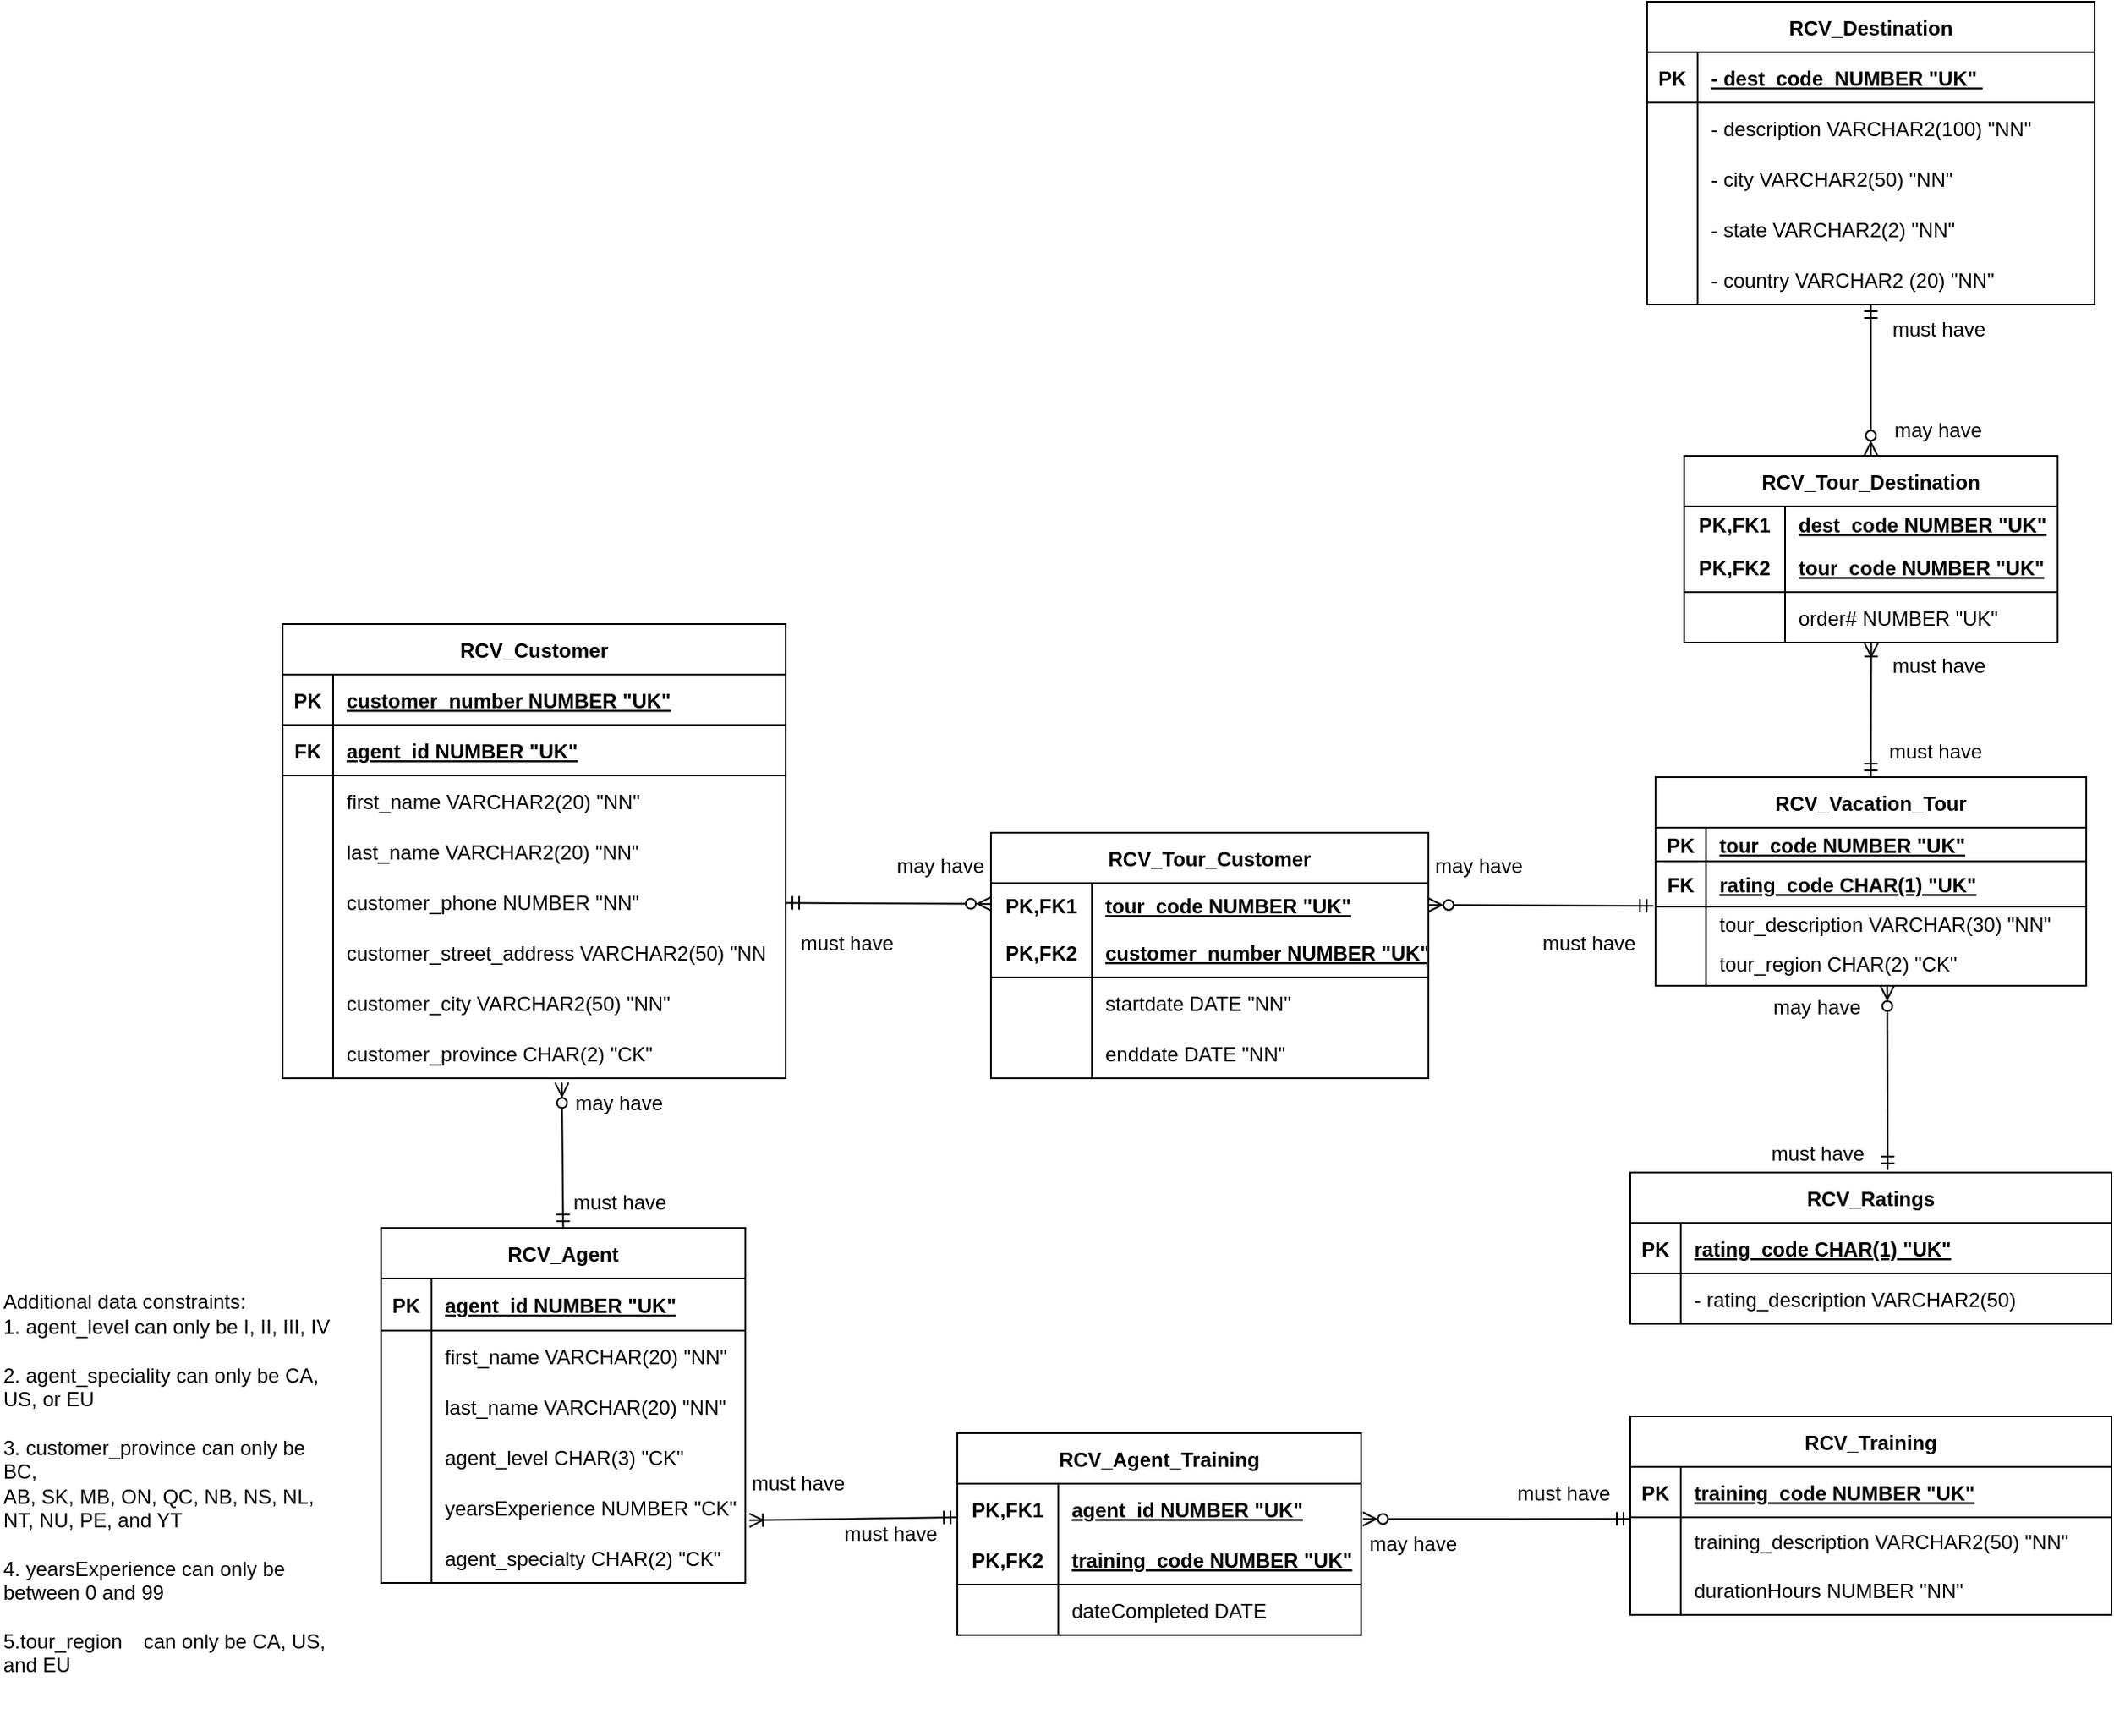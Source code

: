 <mxfile version="20.8.20" type="google"><diagram name="Page-1" id="YDAh240O8Rr8txomZ_2K"><mxGraphModel grid="1" page="1" gridSize="10" guides="1" tooltips="1" connect="1" arrows="1" fold="1" pageScale="1" pageWidth="850" pageHeight="1100" math="0" shadow="0"><root><mxCell id="0"/><mxCell id="1" parent="0"/><mxCell id="Fz6bKAwqeSLIJ-gTpNMg-1" value="RCV_Customer" style="shape=table;startSize=30;container=1;collapsible=1;childLayout=tableLayout;fixedRows=1;rowLines=0;fontStyle=1;align=center;resizeLast=1;" vertex="1" parent="1"><mxGeometry x="-562" y="390" width="299" height="270" as="geometry"/></mxCell><mxCell id="Fz6bKAwqeSLIJ-gTpNMg-2" value="" style="shape=tableRow;horizontal=0;startSize=0;swimlaneHead=0;swimlaneBody=0;fillColor=none;collapsible=0;dropTarget=0;points=[[0,0.5],[1,0.5]];portConstraint=eastwest;top=0;left=0;right=0;bottom=1;" vertex="1" parent="Fz6bKAwqeSLIJ-gTpNMg-1"><mxGeometry y="30" width="299" height="30" as="geometry"/></mxCell><mxCell id="Fz6bKAwqeSLIJ-gTpNMg-3" value="PK" style="shape=partialRectangle;connectable=0;fillColor=none;top=0;left=0;bottom=0;right=0;fontStyle=1;overflow=hidden;" vertex="1" parent="Fz6bKAwqeSLIJ-gTpNMg-2"><mxGeometry width="30" height="30" as="geometry"><mxRectangle width="30" height="30" as="alternateBounds"/></mxGeometry></mxCell><mxCell id="Fz6bKAwqeSLIJ-gTpNMg-4" value="customer_number NUMBER &quot;UK&quot;" style="shape=partialRectangle;connectable=0;fillColor=none;top=0;left=0;bottom=0;right=0;align=left;spacingLeft=6;fontStyle=5;overflow=hidden;" vertex="1" parent="Fz6bKAwqeSLIJ-gTpNMg-2"><mxGeometry x="30" width="269" height="30" as="geometry"><mxRectangle width="269" height="30" as="alternateBounds"/></mxGeometry></mxCell><mxCell id="Fz6bKAwqeSLIJ-gTpNMg-5" value="" style="shape=tableRow;horizontal=0;startSize=0;swimlaneHead=0;swimlaneBody=0;fillColor=none;collapsible=0;dropTarget=0;points=[[0,0.5],[1,0.5]];portConstraint=eastwest;top=0;left=0;right=0;bottom=1;" vertex="1" parent="Fz6bKAwqeSLIJ-gTpNMg-1"><mxGeometry y="60" width="299" height="30" as="geometry"/></mxCell><mxCell id="Fz6bKAwqeSLIJ-gTpNMg-6" value="FK" style="shape=partialRectangle;connectable=0;fillColor=none;top=0;left=0;bottom=0;right=0;fontStyle=1;overflow=hidden;" vertex="1" parent="Fz6bKAwqeSLIJ-gTpNMg-5"><mxGeometry width="30" height="30" as="geometry"><mxRectangle width="30" height="30" as="alternateBounds"/></mxGeometry></mxCell><mxCell id="Fz6bKAwqeSLIJ-gTpNMg-7" value="agent_id NUMBER &quot;UK&quot;" style="shape=partialRectangle;connectable=0;fillColor=none;top=0;left=0;bottom=0;right=0;align=left;spacingLeft=6;fontStyle=5;overflow=hidden;" vertex="1" parent="Fz6bKAwqeSLIJ-gTpNMg-5"><mxGeometry x="30" width="269" height="30" as="geometry"><mxRectangle width="269" height="30" as="alternateBounds"/></mxGeometry></mxCell><mxCell id="Fz6bKAwqeSLIJ-gTpNMg-8" value="" style="shape=tableRow;horizontal=0;startSize=0;swimlaneHead=0;swimlaneBody=0;fillColor=none;collapsible=0;dropTarget=0;points=[[0,0.5],[1,0.5]];portConstraint=eastwest;top=0;left=0;right=0;bottom=0;" vertex="1" parent="Fz6bKAwqeSLIJ-gTpNMg-1"><mxGeometry y="90" width="299" height="30" as="geometry"/></mxCell><mxCell id="Fz6bKAwqeSLIJ-gTpNMg-9" value="" style="shape=partialRectangle;connectable=0;fillColor=none;top=0;left=0;bottom=0;right=0;editable=1;overflow=hidden;" vertex="1" parent="Fz6bKAwqeSLIJ-gTpNMg-8"><mxGeometry width="30" height="30" as="geometry"><mxRectangle width="30" height="30" as="alternateBounds"/></mxGeometry></mxCell><mxCell id="Fz6bKAwqeSLIJ-gTpNMg-10" value="first_name VARCHAR2(20) &quot;NN&quot;" style="shape=partialRectangle;connectable=0;fillColor=none;top=0;left=0;bottom=0;right=0;align=left;spacingLeft=6;overflow=hidden;" vertex="1" parent="Fz6bKAwqeSLIJ-gTpNMg-8"><mxGeometry x="30" width="269" height="30" as="geometry"><mxRectangle width="269" height="30" as="alternateBounds"/></mxGeometry></mxCell><mxCell id="Fz6bKAwqeSLIJ-gTpNMg-11" value="" style="shape=tableRow;horizontal=0;startSize=0;swimlaneHead=0;swimlaneBody=0;fillColor=none;collapsible=0;dropTarget=0;points=[[0,0.5],[1,0.5]];portConstraint=eastwest;top=0;left=0;right=0;bottom=0;" vertex="1" parent="Fz6bKAwqeSLIJ-gTpNMg-1"><mxGeometry y="120" width="299" height="30" as="geometry"/></mxCell><mxCell id="Fz6bKAwqeSLIJ-gTpNMg-12" value="" style="shape=partialRectangle;connectable=0;fillColor=none;top=0;left=0;bottom=0;right=0;editable=1;overflow=hidden;" vertex="1" parent="Fz6bKAwqeSLIJ-gTpNMg-11"><mxGeometry width="30" height="30" as="geometry"><mxRectangle width="30" height="30" as="alternateBounds"/></mxGeometry></mxCell><mxCell id="Fz6bKAwqeSLIJ-gTpNMg-13" value="last_name VARCHAR2(20) &quot;NN&quot;" style="shape=partialRectangle;connectable=0;fillColor=none;top=0;left=0;bottom=0;right=0;align=left;spacingLeft=6;overflow=hidden;" vertex="1" parent="Fz6bKAwqeSLIJ-gTpNMg-11"><mxGeometry x="30" width="269" height="30" as="geometry"><mxRectangle width="269" height="30" as="alternateBounds"/></mxGeometry></mxCell><mxCell id="Fz6bKAwqeSLIJ-gTpNMg-14" value="" style="shape=tableRow;horizontal=0;startSize=0;swimlaneHead=0;swimlaneBody=0;fillColor=none;collapsible=0;dropTarget=0;points=[[0,0.5],[1,0.5]];portConstraint=eastwest;top=0;left=0;right=0;bottom=0;" vertex="1" parent="Fz6bKAwqeSLIJ-gTpNMg-1"><mxGeometry y="150" width="299" height="30" as="geometry"/></mxCell><mxCell id="Fz6bKAwqeSLIJ-gTpNMg-15" value="" style="shape=partialRectangle;connectable=0;fillColor=none;top=0;left=0;bottom=0;right=0;editable=1;overflow=hidden;" vertex="1" parent="Fz6bKAwqeSLIJ-gTpNMg-14"><mxGeometry width="30" height="30" as="geometry"><mxRectangle width="30" height="30" as="alternateBounds"/></mxGeometry></mxCell><mxCell id="Fz6bKAwqeSLIJ-gTpNMg-16" value="customer_phone NUMBER &quot;NN&quot;" style="shape=partialRectangle;connectable=0;fillColor=none;top=0;left=0;bottom=0;right=0;align=left;spacingLeft=6;overflow=hidden;" vertex="1" parent="Fz6bKAwqeSLIJ-gTpNMg-14"><mxGeometry x="30" width="269" height="30" as="geometry"><mxRectangle width="269" height="30" as="alternateBounds"/></mxGeometry></mxCell><mxCell id="Fz6bKAwqeSLIJ-gTpNMg-17" value="" style="shape=tableRow;horizontal=0;startSize=0;swimlaneHead=0;swimlaneBody=0;fillColor=none;collapsible=0;dropTarget=0;points=[[0,0.5],[1,0.5]];portConstraint=eastwest;top=0;left=0;right=0;bottom=0;" vertex="1" parent="Fz6bKAwqeSLIJ-gTpNMg-1"><mxGeometry y="180" width="299" height="30" as="geometry"/></mxCell><mxCell id="Fz6bKAwqeSLIJ-gTpNMg-18" value="" style="shape=partialRectangle;connectable=0;fillColor=none;top=0;left=0;bottom=0;right=0;editable=1;overflow=hidden;" vertex="1" parent="Fz6bKAwqeSLIJ-gTpNMg-17"><mxGeometry width="30" height="30" as="geometry"><mxRectangle width="30" height="30" as="alternateBounds"/></mxGeometry></mxCell><mxCell id="Fz6bKAwqeSLIJ-gTpNMg-19" value="customer_street_address VARCHAR2(50) &quot;NN" style="shape=partialRectangle;connectable=0;fillColor=none;top=0;left=0;bottom=0;right=0;align=left;spacingLeft=6;overflow=hidden;" vertex="1" parent="Fz6bKAwqeSLIJ-gTpNMg-17"><mxGeometry x="30" width="269" height="30" as="geometry"><mxRectangle width="269" height="30" as="alternateBounds"/></mxGeometry></mxCell><mxCell id="Fz6bKAwqeSLIJ-gTpNMg-20" value="" style="shape=tableRow;horizontal=0;startSize=0;swimlaneHead=0;swimlaneBody=0;fillColor=none;collapsible=0;dropTarget=0;points=[[0,0.5],[1,0.5]];portConstraint=eastwest;top=0;left=0;right=0;bottom=0;" vertex="1" parent="Fz6bKAwqeSLIJ-gTpNMg-1"><mxGeometry y="210" width="299" height="30" as="geometry"/></mxCell><mxCell id="Fz6bKAwqeSLIJ-gTpNMg-21" value="" style="shape=partialRectangle;connectable=0;fillColor=none;top=0;left=0;bottom=0;right=0;editable=1;overflow=hidden;" vertex="1" parent="Fz6bKAwqeSLIJ-gTpNMg-20"><mxGeometry width="30" height="30" as="geometry"><mxRectangle width="30" height="30" as="alternateBounds"/></mxGeometry></mxCell><mxCell id="Fz6bKAwqeSLIJ-gTpNMg-22" value="customer_city VARCHAR2(50) &quot;NN&quot;" style="shape=partialRectangle;connectable=0;fillColor=none;top=0;left=0;bottom=0;right=0;align=left;spacingLeft=6;overflow=hidden;" vertex="1" parent="Fz6bKAwqeSLIJ-gTpNMg-20"><mxGeometry x="30" width="269" height="30" as="geometry"><mxRectangle width="269" height="30" as="alternateBounds"/></mxGeometry></mxCell><mxCell id="Fz6bKAwqeSLIJ-gTpNMg-23" value="" style="shape=tableRow;horizontal=0;startSize=0;swimlaneHead=0;swimlaneBody=0;fillColor=none;collapsible=0;dropTarget=0;points=[[0,0.5],[1,0.5]];portConstraint=eastwest;top=0;left=0;right=0;bottom=0;" vertex="1" parent="Fz6bKAwqeSLIJ-gTpNMg-1"><mxGeometry y="240" width="299" height="30" as="geometry"/></mxCell><mxCell id="Fz6bKAwqeSLIJ-gTpNMg-24" value="" style="shape=partialRectangle;connectable=0;fillColor=none;top=0;left=0;bottom=0;right=0;editable=1;overflow=hidden;" vertex="1" parent="Fz6bKAwqeSLIJ-gTpNMg-23"><mxGeometry width="30" height="30" as="geometry"><mxRectangle width="30" height="30" as="alternateBounds"/></mxGeometry></mxCell><mxCell id="Fz6bKAwqeSLIJ-gTpNMg-25" value="customer_province CHAR(2) &quot;CK&quot;" style="shape=partialRectangle;connectable=0;fillColor=none;top=0;left=0;bottom=0;right=0;align=left;spacingLeft=6;overflow=hidden;" vertex="1" parent="Fz6bKAwqeSLIJ-gTpNMg-23"><mxGeometry x="30" width="269" height="30" as="geometry"><mxRectangle width="269" height="30" as="alternateBounds"/></mxGeometry></mxCell><mxCell id="Fz6bKAwqeSLIJ-gTpNMg-26" value="RCV_Agent" style="shape=table;startSize=30;container=1;collapsible=1;childLayout=tableLayout;fixedRows=1;rowLines=0;fontStyle=1;align=center;resizeLast=1;" vertex="1" parent="1"><mxGeometry x="-503.5" y="749.01" width="216.5" height="211" as="geometry"/></mxCell><mxCell id="Fz6bKAwqeSLIJ-gTpNMg-27" value="" style="shape=tableRow;horizontal=0;startSize=0;swimlaneHead=0;swimlaneBody=0;fillColor=none;collapsible=0;dropTarget=0;points=[[0,0.5],[1,0.5]];portConstraint=eastwest;top=0;left=0;right=0;bottom=1;" vertex="1" parent="Fz6bKAwqeSLIJ-gTpNMg-26"><mxGeometry y="30" width="216.5" height="31" as="geometry"/></mxCell><mxCell id="Fz6bKAwqeSLIJ-gTpNMg-28" value="PK" style="shape=partialRectangle;connectable=0;fillColor=none;top=0;left=0;bottom=0;right=0;fontStyle=1;overflow=hidden;" vertex="1" parent="Fz6bKAwqeSLIJ-gTpNMg-27"><mxGeometry width="30" height="31" as="geometry"><mxRectangle width="30" height="31" as="alternateBounds"/></mxGeometry></mxCell><mxCell id="Fz6bKAwqeSLIJ-gTpNMg-29" value="agent_id NUMBER &quot;UK&quot;" style="shape=partialRectangle;connectable=0;fillColor=none;top=0;left=0;bottom=0;right=0;align=left;spacingLeft=6;fontStyle=5;overflow=hidden;" vertex="1" parent="Fz6bKAwqeSLIJ-gTpNMg-27"><mxGeometry x="30" width="186.5" height="31" as="geometry"><mxRectangle width="186.5" height="31" as="alternateBounds"/></mxGeometry></mxCell><mxCell id="Fz6bKAwqeSLIJ-gTpNMg-30" value="" style="shape=tableRow;horizontal=0;startSize=0;swimlaneHead=0;swimlaneBody=0;fillColor=none;collapsible=0;dropTarget=0;points=[[0,0.5],[1,0.5]];portConstraint=eastwest;top=0;left=0;right=0;bottom=0;" vertex="1" parent="Fz6bKAwqeSLIJ-gTpNMg-26"><mxGeometry y="61" width="216.5" height="30" as="geometry"/></mxCell><mxCell id="Fz6bKAwqeSLIJ-gTpNMg-31" value="" style="shape=partialRectangle;connectable=0;fillColor=none;top=0;left=0;bottom=0;right=0;editable=1;overflow=hidden;" vertex="1" parent="Fz6bKAwqeSLIJ-gTpNMg-30"><mxGeometry width="30" height="30" as="geometry"><mxRectangle width="30" height="30" as="alternateBounds"/></mxGeometry></mxCell><mxCell id="Fz6bKAwqeSLIJ-gTpNMg-32" value="first_name VARCHAR(20) &quot;NN&quot;" style="shape=partialRectangle;connectable=0;fillColor=none;top=0;left=0;bottom=0;right=0;align=left;spacingLeft=6;overflow=hidden;" vertex="1" parent="Fz6bKAwqeSLIJ-gTpNMg-30"><mxGeometry x="30" width="186.5" height="30" as="geometry"><mxRectangle width="186.5" height="30" as="alternateBounds"/></mxGeometry></mxCell><mxCell id="Fz6bKAwqeSLIJ-gTpNMg-33" value="" style="shape=tableRow;horizontal=0;startSize=0;swimlaneHead=0;swimlaneBody=0;fillColor=none;collapsible=0;dropTarget=0;points=[[0,0.5],[1,0.5]];portConstraint=eastwest;top=0;left=0;right=0;bottom=0;" vertex="1" parent="Fz6bKAwqeSLIJ-gTpNMg-26"><mxGeometry y="91" width="216.5" height="30" as="geometry"/></mxCell><mxCell id="Fz6bKAwqeSLIJ-gTpNMg-34" value="" style="shape=partialRectangle;connectable=0;fillColor=none;top=0;left=0;bottom=0;right=0;editable=1;overflow=hidden;" vertex="1" parent="Fz6bKAwqeSLIJ-gTpNMg-33"><mxGeometry width="30" height="30" as="geometry"><mxRectangle width="30" height="30" as="alternateBounds"/></mxGeometry></mxCell><mxCell id="Fz6bKAwqeSLIJ-gTpNMg-35" value="last_name VARCHAR(20) &quot;NN&quot;" style="shape=partialRectangle;connectable=0;fillColor=none;top=0;left=0;bottom=0;right=0;align=left;spacingLeft=6;overflow=hidden;" vertex="1" parent="Fz6bKAwqeSLIJ-gTpNMg-33"><mxGeometry x="30" width="186.5" height="30" as="geometry"><mxRectangle width="186.5" height="30" as="alternateBounds"/></mxGeometry></mxCell><mxCell id="Fz6bKAwqeSLIJ-gTpNMg-36" value="" style="shape=tableRow;horizontal=0;startSize=0;swimlaneHead=0;swimlaneBody=0;fillColor=none;collapsible=0;dropTarget=0;points=[[0,0.5],[1,0.5]];portConstraint=eastwest;top=0;left=0;right=0;bottom=0;" vertex="1" parent="Fz6bKAwqeSLIJ-gTpNMg-26"><mxGeometry y="121" width="216.5" height="30" as="geometry"/></mxCell><mxCell id="Fz6bKAwqeSLIJ-gTpNMg-37" value="" style="shape=partialRectangle;connectable=0;fillColor=none;top=0;left=0;bottom=0;right=0;editable=1;overflow=hidden;" vertex="1" parent="Fz6bKAwqeSLIJ-gTpNMg-36"><mxGeometry width="30" height="30" as="geometry"><mxRectangle width="30" height="30" as="alternateBounds"/></mxGeometry></mxCell><mxCell id="Fz6bKAwqeSLIJ-gTpNMg-38" value="agent_level CHAR(3) &quot;CK&quot;" style="shape=partialRectangle;connectable=0;fillColor=none;top=0;left=0;bottom=0;right=0;align=left;spacingLeft=6;overflow=hidden;" vertex="1" parent="Fz6bKAwqeSLIJ-gTpNMg-36"><mxGeometry x="30" width="186.5" height="30" as="geometry"><mxRectangle width="186.5" height="30" as="alternateBounds"/></mxGeometry></mxCell><mxCell id="Fz6bKAwqeSLIJ-gTpNMg-39" value="" style="shape=tableRow;horizontal=0;startSize=0;swimlaneHead=0;swimlaneBody=0;fillColor=none;collapsible=0;dropTarget=0;points=[[0,0.5],[1,0.5]];portConstraint=eastwest;top=0;left=0;right=0;bottom=0;" vertex="1" parent="Fz6bKAwqeSLIJ-gTpNMg-26"><mxGeometry y="151" width="216.5" height="30" as="geometry"/></mxCell><mxCell id="Fz6bKAwqeSLIJ-gTpNMg-40" value="" style="shape=partialRectangle;connectable=0;fillColor=none;top=0;left=0;bottom=0;right=0;editable=1;overflow=hidden;" vertex="1" parent="Fz6bKAwqeSLIJ-gTpNMg-39"><mxGeometry width="30" height="30" as="geometry"><mxRectangle width="30" height="30" as="alternateBounds"/></mxGeometry></mxCell><mxCell id="Fz6bKAwqeSLIJ-gTpNMg-41" value="yearsExperience NUMBER &quot;CK&quot;" style="shape=partialRectangle;connectable=0;fillColor=none;top=0;left=0;bottom=0;right=0;align=left;spacingLeft=6;overflow=hidden;" vertex="1" parent="Fz6bKAwqeSLIJ-gTpNMg-39"><mxGeometry x="30" width="186.5" height="30" as="geometry"><mxRectangle width="186.5" height="30" as="alternateBounds"/></mxGeometry></mxCell><mxCell id="Fz6bKAwqeSLIJ-gTpNMg-42" value="" style="shape=tableRow;horizontal=0;startSize=0;swimlaneHead=0;swimlaneBody=0;fillColor=none;collapsible=0;dropTarget=0;points=[[0,0.5],[1,0.5]];portConstraint=eastwest;top=0;left=0;right=0;bottom=0;" vertex="1" parent="Fz6bKAwqeSLIJ-gTpNMg-26"><mxGeometry y="181" width="216.5" height="30" as="geometry"/></mxCell><mxCell id="Fz6bKAwqeSLIJ-gTpNMg-43" value="" style="shape=partialRectangle;connectable=0;fillColor=none;top=0;left=0;bottom=0;right=0;editable=1;overflow=hidden;" vertex="1" parent="Fz6bKAwqeSLIJ-gTpNMg-42"><mxGeometry width="30" height="30" as="geometry"><mxRectangle width="30" height="30" as="alternateBounds"/></mxGeometry></mxCell><mxCell id="Fz6bKAwqeSLIJ-gTpNMg-44" value="agent_specialty CHAR(2) &quot;CK&quot;" style="shape=partialRectangle;connectable=0;fillColor=none;top=0;left=0;bottom=0;right=0;align=left;spacingLeft=6;overflow=hidden;" vertex="1" parent="Fz6bKAwqeSLIJ-gTpNMg-42"><mxGeometry x="30" width="186.5" height="30" as="geometry"><mxRectangle width="186.5" height="30" as="alternateBounds"/></mxGeometry></mxCell><mxCell id="Fz6bKAwqeSLIJ-gTpNMg-45" value="RCV_Tour_Destination" style="shape=table;startSize=30;container=1;collapsible=1;childLayout=tableLayout;fixedRows=1;rowLines=0;fontStyle=1;align=center;resizeLast=1;" vertex="1" parent="1"><mxGeometry x="271" y="290" width="222" height="111" as="geometry"/></mxCell><mxCell id="Fz6bKAwqeSLIJ-gTpNMg-46" value="" style="shape=tableRow;horizontal=0;startSize=0;swimlaneHead=0;swimlaneBody=0;fillColor=none;collapsible=0;dropTarget=0;points=[[0,0.5],[1,0.5]];portConstraint=eastwest;top=0;left=0;right=0;bottom=0;" vertex="1" parent="Fz6bKAwqeSLIJ-gTpNMg-45"><mxGeometry y="30" width="222" height="21" as="geometry"/></mxCell><mxCell id="Fz6bKAwqeSLIJ-gTpNMg-47" value="PK,FK1" style="shape=partialRectangle;connectable=0;fillColor=none;top=0;left=0;bottom=0;right=0;fontStyle=1;overflow=hidden;" vertex="1" parent="Fz6bKAwqeSLIJ-gTpNMg-46"><mxGeometry width="60" height="21" as="geometry"><mxRectangle width="60" height="21" as="alternateBounds"/></mxGeometry></mxCell><mxCell id="Fz6bKAwqeSLIJ-gTpNMg-48" value="dest_code NUMBER &quot;UK&quot;" style="shape=partialRectangle;connectable=0;fillColor=none;top=0;left=0;bottom=0;right=0;align=left;spacingLeft=6;fontStyle=5;overflow=hidden;" vertex="1" parent="Fz6bKAwqeSLIJ-gTpNMg-46"><mxGeometry x="60" width="162" height="21" as="geometry"><mxRectangle width="162" height="21" as="alternateBounds"/></mxGeometry></mxCell><mxCell id="Fz6bKAwqeSLIJ-gTpNMg-49" value="" style="shape=tableRow;horizontal=0;startSize=0;swimlaneHead=0;swimlaneBody=0;fillColor=none;collapsible=0;dropTarget=0;points=[[0,0.5],[1,0.5]];portConstraint=eastwest;top=0;left=0;right=0;bottom=1;" vertex="1" parent="Fz6bKAwqeSLIJ-gTpNMg-45"><mxGeometry y="51" width="222" height="30" as="geometry"/></mxCell><mxCell id="Fz6bKAwqeSLIJ-gTpNMg-50" value="PK,FK2" style="shape=partialRectangle;connectable=0;fillColor=none;top=0;left=0;bottom=0;right=0;fontStyle=1;overflow=hidden;" vertex="1" parent="Fz6bKAwqeSLIJ-gTpNMg-49"><mxGeometry width="60" height="30" as="geometry"><mxRectangle width="60" height="30" as="alternateBounds"/></mxGeometry></mxCell><mxCell id="Fz6bKAwqeSLIJ-gTpNMg-51" value="tour_code NUMBER &quot;UK&quot;" style="shape=partialRectangle;connectable=0;fillColor=none;top=0;left=0;bottom=0;right=0;align=left;spacingLeft=6;fontStyle=5;overflow=hidden;" vertex="1" parent="Fz6bKAwqeSLIJ-gTpNMg-49"><mxGeometry x="60" width="162" height="30" as="geometry"><mxRectangle width="162" height="30" as="alternateBounds"/></mxGeometry></mxCell><mxCell id="R3LhwaQ8FQBFmWaf90X2-8" value="" style="shape=tableRow;horizontal=0;startSize=0;swimlaneHead=0;swimlaneBody=0;fillColor=none;collapsible=0;dropTarget=0;points=[[0,0.5],[1,0.5]];portConstraint=eastwest;top=0;left=0;right=0;bottom=0;" vertex="1" parent="Fz6bKAwqeSLIJ-gTpNMg-45"><mxGeometry y="81" width="222" height="30" as="geometry"/></mxCell><mxCell id="R3LhwaQ8FQBFmWaf90X2-9" value="" style="shape=partialRectangle;connectable=0;fillColor=none;top=0;left=0;bottom=0;right=0;editable=1;overflow=hidden;" vertex="1" parent="R3LhwaQ8FQBFmWaf90X2-8"><mxGeometry width="60" height="30" as="geometry"><mxRectangle width="60" height="30" as="alternateBounds"/></mxGeometry></mxCell><mxCell id="R3LhwaQ8FQBFmWaf90X2-10" value="order# NUMBER &quot;UK&quot;" style="shape=partialRectangle;connectable=0;fillColor=none;top=0;left=0;bottom=0;right=0;align=left;spacingLeft=6;overflow=hidden;" vertex="1" parent="R3LhwaQ8FQBFmWaf90X2-8"><mxGeometry x="60" width="162" height="30" as="geometry"><mxRectangle width="162" height="30" as="alternateBounds"/></mxGeometry></mxCell><mxCell id="Fz6bKAwqeSLIJ-gTpNMg-52" value="RCV_Destination" style="shape=table;startSize=30;container=1;collapsible=1;childLayout=tableLayout;fixedRows=1;rowLines=0;fontStyle=1;align=center;resizeLast=1;" vertex="1" parent="1"><mxGeometry x="249" y="20" width="266" height="180" as="geometry"/></mxCell><mxCell id="Fz6bKAwqeSLIJ-gTpNMg-53" value="" style="shape=tableRow;horizontal=0;startSize=0;swimlaneHead=0;swimlaneBody=0;fillColor=none;collapsible=0;dropTarget=0;points=[[0,0.5],[1,0.5]];portConstraint=eastwest;top=0;left=0;right=0;bottom=1;" vertex="1" parent="Fz6bKAwqeSLIJ-gTpNMg-52"><mxGeometry y="30" width="266" height="30" as="geometry"/></mxCell><mxCell id="Fz6bKAwqeSLIJ-gTpNMg-54" value="PK" style="shape=partialRectangle;connectable=0;fillColor=none;top=0;left=0;bottom=0;right=0;fontStyle=1;overflow=hidden;" vertex="1" parent="Fz6bKAwqeSLIJ-gTpNMg-53"><mxGeometry width="30" height="30" as="geometry"><mxRectangle width="30" height="30" as="alternateBounds"/></mxGeometry></mxCell><mxCell id="Fz6bKAwqeSLIJ-gTpNMg-55" value="- dest_code  NUMBER &quot;UK&quot; " style="shape=partialRectangle;connectable=0;fillColor=none;top=0;left=0;bottom=0;right=0;align=left;spacingLeft=6;fontStyle=5;overflow=hidden;" vertex="1" parent="Fz6bKAwqeSLIJ-gTpNMg-53"><mxGeometry x="30" width="236" height="30" as="geometry"><mxRectangle width="236" height="30" as="alternateBounds"/></mxGeometry></mxCell><mxCell id="Fz6bKAwqeSLIJ-gTpNMg-56" value="" style="shape=tableRow;horizontal=0;startSize=0;swimlaneHead=0;swimlaneBody=0;fillColor=none;collapsible=0;dropTarget=0;points=[[0,0.5],[1,0.5]];portConstraint=eastwest;top=0;left=0;right=0;bottom=0;" vertex="1" parent="Fz6bKAwqeSLIJ-gTpNMg-52"><mxGeometry y="60" width="266" height="30" as="geometry"/></mxCell><mxCell id="Fz6bKAwqeSLIJ-gTpNMg-57" value="" style="shape=partialRectangle;connectable=0;fillColor=none;top=0;left=0;bottom=0;right=0;editable=1;overflow=hidden;" vertex="1" parent="Fz6bKAwqeSLIJ-gTpNMg-56"><mxGeometry width="30" height="30" as="geometry"><mxRectangle width="30" height="30" as="alternateBounds"/></mxGeometry></mxCell><mxCell id="Fz6bKAwqeSLIJ-gTpNMg-58" value="- description VARCHAR2(100) &quot;NN&quot;" style="shape=partialRectangle;connectable=0;fillColor=none;top=0;left=0;bottom=0;right=0;align=left;spacingLeft=6;overflow=hidden;" vertex="1" parent="Fz6bKAwqeSLIJ-gTpNMg-56"><mxGeometry x="30" width="236" height="30" as="geometry"><mxRectangle width="236" height="30" as="alternateBounds"/></mxGeometry></mxCell><mxCell id="Fz6bKAwqeSLIJ-gTpNMg-59" value="" style="shape=tableRow;horizontal=0;startSize=0;swimlaneHead=0;swimlaneBody=0;fillColor=none;collapsible=0;dropTarget=0;points=[[0,0.5],[1,0.5]];portConstraint=eastwest;top=0;left=0;right=0;bottom=0;" vertex="1" parent="Fz6bKAwqeSLIJ-gTpNMg-52"><mxGeometry y="90" width="266" height="30" as="geometry"/></mxCell><mxCell id="Fz6bKAwqeSLIJ-gTpNMg-60" value="" style="shape=partialRectangle;connectable=0;fillColor=none;top=0;left=0;bottom=0;right=0;editable=1;overflow=hidden;" vertex="1" parent="Fz6bKAwqeSLIJ-gTpNMg-59"><mxGeometry width="30" height="30" as="geometry"><mxRectangle width="30" height="30" as="alternateBounds"/></mxGeometry></mxCell><mxCell id="Fz6bKAwqeSLIJ-gTpNMg-61" value="- city VARCHAR2(50) &quot;NN&quot;" style="shape=partialRectangle;connectable=0;fillColor=none;top=0;left=0;bottom=0;right=0;align=left;spacingLeft=6;overflow=hidden;" vertex="1" parent="Fz6bKAwqeSLIJ-gTpNMg-59"><mxGeometry x="30" width="236" height="30" as="geometry"><mxRectangle width="236" height="30" as="alternateBounds"/></mxGeometry></mxCell><mxCell id="Fz6bKAwqeSLIJ-gTpNMg-62" value="" style="shape=tableRow;horizontal=0;startSize=0;swimlaneHead=0;swimlaneBody=0;fillColor=none;collapsible=0;dropTarget=0;points=[[0,0.5],[1,0.5]];portConstraint=eastwest;top=0;left=0;right=0;bottom=0;" vertex="1" parent="Fz6bKAwqeSLIJ-gTpNMg-52"><mxGeometry y="120" width="266" height="30" as="geometry"/></mxCell><mxCell id="Fz6bKAwqeSLIJ-gTpNMg-63" value="" style="shape=partialRectangle;connectable=0;fillColor=none;top=0;left=0;bottom=0;right=0;editable=1;overflow=hidden;" vertex="1" parent="Fz6bKAwqeSLIJ-gTpNMg-62"><mxGeometry width="30" height="30" as="geometry"><mxRectangle width="30" height="30" as="alternateBounds"/></mxGeometry></mxCell><mxCell id="Fz6bKAwqeSLIJ-gTpNMg-64" value="- state VARCHAR2(2) &quot;NN&quot;" style="shape=partialRectangle;connectable=0;fillColor=none;top=0;left=0;bottom=0;right=0;align=left;spacingLeft=6;overflow=hidden;" vertex="1" parent="Fz6bKAwqeSLIJ-gTpNMg-62"><mxGeometry x="30" width="236" height="30" as="geometry"><mxRectangle width="236" height="30" as="alternateBounds"/></mxGeometry></mxCell><mxCell id="Fz6bKAwqeSLIJ-gTpNMg-65" value="" style="shape=tableRow;horizontal=0;startSize=0;swimlaneHead=0;swimlaneBody=0;fillColor=none;collapsible=0;dropTarget=0;points=[[0,0.5],[1,0.5]];portConstraint=eastwest;top=0;left=0;right=0;bottom=0;" vertex="1" parent="Fz6bKAwqeSLIJ-gTpNMg-52"><mxGeometry y="150" width="266" height="30" as="geometry"/></mxCell><mxCell id="Fz6bKAwqeSLIJ-gTpNMg-66" value="" style="shape=partialRectangle;connectable=0;fillColor=none;top=0;left=0;bottom=0;right=0;editable=1;overflow=hidden;" vertex="1" parent="Fz6bKAwqeSLIJ-gTpNMg-65"><mxGeometry width="30" height="30" as="geometry"><mxRectangle width="30" height="30" as="alternateBounds"/></mxGeometry></mxCell><mxCell id="Fz6bKAwqeSLIJ-gTpNMg-67" value="- country VARCHAR2 (20) &quot;NN&quot;" style="shape=partialRectangle;connectable=0;fillColor=none;top=0;left=0;bottom=0;right=0;align=left;spacingLeft=6;overflow=hidden;" vertex="1" parent="Fz6bKAwqeSLIJ-gTpNMg-65"><mxGeometry x="30" width="236" height="30" as="geometry"><mxRectangle width="236" height="30" as="alternateBounds"/></mxGeometry></mxCell><mxCell id="Fz6bKAwqeSLIJ-gTpNMg-68" value="RCV_Vacation_Tour" style="shape=table;startSize=30;container=1;collapsible=1;childLayout=tableLayout;fixedRows=1;rowLines=0;fontStyle=1;align=center;resizeLast=1;" vertex="1" parent="1"><mxGeometry x="254" y="481" width="256" height="124" as="geometry"/></mxCell><mxCell id="Fz6bKAwqeSLIJ-gTpNMg-69" value="" style="shape=tableRow;horizontal=0;startSize=0;swimlaneHead=0;swimlaneBody=0;fillColor=none;collapsible=0;dropTarget=0;points=[[0,0.5],[1,0.5]];portConstraint=eastwest;top=0;left=0;right=0;bottom=1;" vertex="1" parent="Fz6bKAwqeSLIJ-gTpNMg-68"><mxGeometry y="30" width="256" height="20" as="geometry"/></mxCell><mxCell id="Fz6bKAwqeSLIJ-gTpNMg-70" value="PK" style="shape=partialRectangle;connectable=0;fillColor=none;top=0;left=0;bottom=0;right=0;fontStyle=1;overflow=hidden;" vertex="1" parent="Fz6bKAwqeSLIJ-gTpNMg-69"><mxGeometry width="30" height="20" as="geometry"><mxRectangle width="30" height="20" as="alternateBounds"/></mxGeometry></mxCell><mxCell id="Fz6bKAwqeSLIJ-gTpNMg-71" value="tour_code NUMBER &quot;UK&quot;" style="shape=partialRectangle;connectable=0;fillColor=none;top=0;left=0;bottom=0;right=0;align=left;spacingLeft=6;fontStyle=5;overflow=hidden;" vertex="1" parent="Fz6bKAwqeSLIJ-gTpNMg-69"><mxGeometry x="30" width="226" height="20" as="geometry"><mxRectangle width="226" height="20" as="alternateBounds"/></mxGeometry></mxCell><mxCell id="Fz6bKAwqeSLIJ-gTpNMg-72" value="" style="shape=tableRow;horizontal=0;startSize=0;swimlaneHead=0;swimlaneBody=0;fillColor=none;collapsible=0;dropTarget=0;points=[[0,0.5],[1,0.5]];portConstraint=eastwest;top=0;left=0;right=0;bottom=1;" vertex="1" parent="Fz6bKAwqeSLIJ-gTpNMg-68"><mxGeometry y="50" width="256" height="27" as="geometry"/></mxCell><mxCell id="Fz6bKAwqeSLIJ-gTpNMg-73" value="FK" style="shape=partialRectangle;connectable=0;fillColor=none;top=0;left=0;bottom=0;right=0;fontStyle=1;overflow=hidden;" vertex="1" parent="Fz6bKAwqeSLIJ-gTpNMg-72"><mxGeometry width="30" height="27" as="geometry"><mxRectangle width="30" height="27" as="alternateBounds"/></mxGeometry></mxCell><mxCell id="Fz6bKAwqeSLIJ-gTpNMg-74" value="rating_code CHAR(1) &quot;UK&quot;" style="shape=partialRectangle;connectable=0;fillColor=none;top=0;left=0;bottom=0;right=0;align=left;spacingLeft=6;fontStyle=5;overflow=hidden;" vertex="1" parent="Fz6bKAwqeSLIJ-gTpNMg-72"><mxGeometry x="30" width="226" height="27" as="geometry"><mxRectangle width="226" height="27" as="alternateBounds"/></mxGeometry></mxCell><mxCell id="Fz6bKAwqeSLIJ-gTpNMg-75" value="" style="shape=tableRow;horizontal=0;startSize=0;swimlaneHead=0;swimlaneBody=0;fillColor=none;collapsible=0;dropTarget=0;points=[[0,0.5],[1,0.5]];portConstraint=eastwest;top=0;left=0;right=0;bottom=0;" vertex="1" parent="Fz6bKAwqeSLIJ-gTpNMg-68"><mxGeometry y="77" width="256" height="20" as="geometry"/></mxCell><mxCell id="Fz6bKAwqeSLIJ-gTpNMg-76" value="" style="shape=partialRectangle;connectable=0;fillColor=none;top=0;left=0;bottom=0;right=0;editable=1;overflow=hidden;" vertex="1" parent="Fz6bKAwqeSLIJ-gTpNMg-75"><mxGeometry width="30" height="20" as="geometry"><mxRectangle width="30" height="20" as="alternateBounds"/></mxGeometry></mxCell><mxCell id="Fz6bKAwqeSLIJ-gTpNMg-77" value="tour_description VARCHAR(30) &quot;NN&quot;" style="shape=partialRectangle;connectable=0;fillColor=none;top=0;left=0;bottom=0;right=0;align=left;spacingLeft=6;overflow=hidden;" vertex="1" parent="Fz6bKAwqeSLIJ-gTpNMg-75"><mxGeometry x="30" width="226" height="20" as="geometry"><mxRectangle width="226" height="20" as="alternateBounds"/></mxGeometry></mxCell><mxCell id="Fz6bKAwqeSLIJ-gTpNMg-78" value="" style="shape=tableRow;horizontal=0;startSize=0;swimlaneHead=0;swimlaneBody=0;fillColor=none;collapsible=0;dropTarget=0;points=[[0,0.5],[1,0.5]];portConstraint=eastwest;top=0;left=0;right=0;bottom=0;" vertex="1" parent="Fz6bKAwqeSLIJ-gTpNMg-68"><mxGeometry y="97" width="256" height="27" as="geometry"/></mxCell><mxCell id="Fz6bKAwqeSLIJ-gTpNMg-79" value="" style="shape=partialRectangle;connectable=0;fillColor=none;top=0;left=0;bottom=0;right=0;editable=1;overflow=hidden;" vertex="1" parent="Fz6bKAwqeSLIJ-gTpNMg-78"><mxGeometry width="30" height="27" as="geometry"><mxRectangle width="30" height="27" as="alternateBounds"/></mxGeometry></mxCell><mxCell id="Fz6bKAwqeSLIJ-gTpNMg-80" value="tour_region CHAR(2) &quot;CK&quot;" style="shape=partialRectangle;connectable=0;fillColor=none;top=0;left=0;bottom=0;right=0;align=left;spacingLeft=6;overflow=hidden;" vertex="1" parent="Fz6bKAwqeSLIJ-gTpNMg-78"><mxGeometry x="30" width="226" height="27" as="geometry"><mxRectangle width="226" height="27" as="alternateBounds"/></mxGeometry></mxCell><mxCell id="Fz6bKAwqeSLIJ-gTpNMg-84" style="edgeStyle=none;rounded=0;orthogonalLoop=1;jettySize=auto;html=1;exitX=0.535;exitY=-0.017;exitDx=0;exitDy=0;startArrow=ERmandOne;startFill=0;endArrow=ERzeroToMany;endFill=0;exitPerimeter=0;entryX=0.538;entryY=1.004;entryDx=0;entryDy=0;entryPerimeter=0;" edge="1" parent="1" source="Fz6bKAwqeSLIJ-gTpNMg-85" target="Fz6bKAwqeSLIJ-gTpNMg-78"><mxGeometry relative="1" as="geometry"><mxPoint x="390" y="610" as="targetPoint"/></mxGeometry></mxCell><mxCell id="Fz6bKAwqeSLIJ-gTpNMg-85" value="RCV_Ratings" style="shape=table;startSize=30;container=1;collapsible=1;childLayout=tableLayout;fixedRows=1;rowLines=0;fontStyle=1;align=center;resizeLast=1;" vertex="1" parent="1"><mxGeometry x="239" y="716" width="286" height="90" as="geometry"/></mxCell><mxCell id="Fz6bKAwqeSLIJ-gTpNMg-86" value="" style="shape=tableRow;horizontal=0;startSize=0;swimlaneHead=0;swimlaneBody=0;fillColor=none;collapsible=0;dropTarget=0;points=[[0,0.5],[1,0.5]];portConstraint=eastwest;top=0;left=0;right=0;bottom=1;" vertex="1" parent="Fz6bKAwqeSLIJ-gTpNMg-85"><mxGeometry y="30" width="286" height="30" as="geometry"/></mxCell><mxCell id="Fz6bKAwqeSLIJ-gTpNMg-87" value="PK" style="shape=partialRectangle;connectable=0;fillColor=none;top=0;left=0;bottom=0;right=0;fontStyle=1;overflow=hidden;" vertex="1" parent="Fz6bKAwqeSLIJ-gTpNMg-86"><mxGeometry width="30" height="30" as="geometry"><mxRectangle width="30" height="30" as="alternateBounds"/></mxGeometry></mxCell><mxCell id="Fz6bKAwqeSLIJ-gTpNMg-88" value="rating_code CHAR(1) &quot;UK&quot;" style="shape=partialRectangle;connectable=0;fillColor=none;top=0;left=0;bottom=0;right=0;align=left;spacingLeft=6;fontStyle=5;overflow=hidden;" vertex="1" parent="Fz6bKAwqeSLIJ-gTpNMg-86"><mxGeometry x="30" width="256" height="30" as="geometry"><mxRectangle width="256" height="30" as="alternateBounds"/></mxGeometry></mxCell><mxCell id="Fz6bKAwqeSLIJ-gTpNMg-89" value="" style="shape=tableRow;horizontal=0;startSize=0;swimlaneHead=0;swimlaneBody=0;fillColor=none;collapsible=0;dropTarget=0;points=[[0,0.5],[1,0.5]];portConstraint=eastwest;top=0;left=0;right=0;bottom=0;" vertex="1" parent="Fz6bKAwqeSLIJ-gTpNMg-85"><mxGeometry y="60" width="286" height="30" as="geometry"/></mxCell><mxCell id="Fz6bKAwqeSLIJ-gTpNMg-90" value="" style="shape=partialRectangle;connectable=0;fillColor=none;top=0;left=0;bottom=0;right=0;editable=1;overflow=hidden;" vertex="1" parent="Fz6bKAwqeSLIJ-gTpNMg-89"><mxGeometry width="30" height="30" as="geometry"><mxRectangle width="30" height="30" as="alternateBounds"/></mxGeometry></mxCell><mxCell id="Fz6bKAwqeSLIJ-gTpNMg-91" value="- rating_description VARCHAR2(50) " style="shape=partialRectangle;connectable=0;fillColor=none;top=0;left=0;bottom=0;right=0;align=left;spacingLeft=6;overflow=hidden;" vertex="1" parent="Fz6bKAwqeSLIJ-gTpNMg-89"><mxGeometry x="30" width="256" height="30" as="geometry"><mxRectangle width="256" height="30" as="alternateBounds"/></mxGeometry></mxCell><mxCell id="Fz6bKAwqeSLIJ-gTpNMg-92" value="RCV_Training" style="shape=table;startSize=30;container=1;collapsible=1;childLayout=tableLayout;fixedRows=1;rowLines=0;fontStyle=1;align=center;resizeLast=1;" vertex="1" parent="1"><mxGeometry x="239" y="861" width="286" height="118" as="geometry"/></mxCell><mxCell id="Fz6bKAwqeSLIJ-gTpNMg-93" value="" style="shape=tableRow;horizontal=0;startSize=0;swimlaneHead=0;swimlaneBody=0;fillColor=none;collapsible=0;dropTarget=0;points=[[0,0.5],[1,0.5]];portConstraint=eastwest;top=0;left=0;right=0;bottom=1;" vertex="1" parent="Fz6bKAwqeSLIJ-gTpNMg-92"><mxGeometry y="30" width="286" height="30" as="geometry"/></mxCell><mxCell id="Fz6bKAwqeSLIJ-gTpNMg-94" value="PK" style="shape=partialRectangle;connectable=0;fillColor=none;top=0;left=0;bottom=0;right=0;fontStyle=1;overflow=hidden;" vertex="1" parent="Fz6bKAwqeSLIJ-gTpNMg-93"><mxGeometry width="30" height="30" as="geometry"><mxRectangle width="30" height="30" as="alternateBounds"/></mxGeometry></mxCell><mxCell id="Fz6bKAwqeSLIJ-gTpNMg-95" value="training_code NUMBER &quot;UK&quot;" style="shape=partialRectangle;connectable=0;fillColor=none;top=0;left=0;bottom=0;right=0;align=left;spacingLeft=6;fontStyle=5;overflow=hidden;" vertex="1" parent="Fz6bKAwqeSLIJ-gTpNMg-93"><mxGeometry x="30" width="256" height="30" as="geometry"><mxRectangle width="256" height="30" as="alternateBounds"/></mxGeometry></mxCell><mxCell id="Fz6bKAwqeSLIJ-gTpNMg-96" value="" style="shape=tableRow;horizontal=0;startSize=0;swimlaneHead=0;swimlaneBody=0;fillColor=none;collapsible=0;dropTarget=0;points=[[0,0.5],[1,0.5]];portConstraint=eastwest;top=0;left=0;right=0;bottom=0;" vertex="1" parent="Fz6bKAwqeSLIJ-gTpNMg-92"><mxGeometry y="60" width="286" height="28" as="geometry"/></mxCell><mxCell id="Fz6bKAwqeSLIJ-gTpNMg-97" value="" style="shape=partialRectangle;connectable=0;fillColor=none;top=0;left=0;bottom=0;right=0;editable=1;overflow=hidden;" vertex="1" parent="Fz6bKAwqeSLIJ-gTpNMg-96"><mxGeometry width="30" height="28" as="geometry"><mxRectangle width="30" height="28" as="alternateBounds"/></mxGeometry></mxCell><mxCell id="Fz6bKAwqeSLIJ-gTpNMg-98" value="training_description VARCHAR2(50) &quot;NN&quot;" style="shape=partialRectangle;connectable=0;fillColor=none;top=0;left=0;bottom=0;right=0;align=left;spacingLeft=6;overflow=hidden;" vertex="1" parent="Fz6bKAwqeSLIJ-gTpNMg-96"><mxGeometry x="30" width="256" height="28" as="geometry"><mxRectangle width="256" height="28" as="alternateBounds"/></mxGeometry></mxCell><mxCell id="Fz6bKAwqeSLIJ-gTpNMg-99" value="" style="shape=tableRow;horizontal=0;startSize=0;swimlaneHead=0;swimlaneBody=0;fillColor=none;collapsible=0;dropTarget=0;points=[[0,0.5],[1,0.5]];portConstraint=eastwest;top=0;left=0;right=0;bottom=0;" vertex="1" parent="Fz6bKAwqeSLIJ-gTpNMg-92"><mxGeometry y="88" width="286" height="30" as="geometry"/></mxCell><mxCell id="Fz6bKAwqeSLIJ-gTpNMg-100" value="" style="shape=partialRectangle;connectable=0;fillColor=none;top=0;left=0;bottom=0;right=0;editable=1;overflow=hidden;" vertex="1" parent="Fz6bKAwqeSLIJ-gTpNMg-99"><mxGeometry width="30" height="30" as="geometry"><mxRectangle width="30" height="30" as="alternateBounds"/></mxGeometry></mxCell><mxCell id="Fz6bKAwqeSLIJ-gTpNMg-101" value="durationHours NUMBER &quot;NN&quot;" style="shape=partialRectangle;connectable=0;fillColor=none;top=0;left=0;bottom=0;right=0;align=left;spacingLeft=6;overflow=hidden;" vertex="1" parent="Fz6bKAwqeSLIJ-gTpNMg-99"><mxGeometry x="30" width="256" height="30" as="geometry"><mxRectangle width="256" height="30" as="alternateBounds"/></mxGeometry></mxCell><mxCell id="Fz6bKAwqeSLIJ-gTpNMg-102" value="" style="fontSize=12;html=1;endArrow=ERzeroToMany;startArrow=ERmandOne;rounded=0;entryX=0.555;entryY=1.089;entryDx=0;entryDy=0;entryPerimeter=0;exitX=0.5;exitY=0;exitDx=0;exitDy=0;" edge="1" parent="1" source="Fz6bKAwqeSLIJ-gTpNMg-26" target="Fz6bKAwqeSLIJ-gTpNMg-23"><mxGeometry width="100" height="100" relative="1" as="geometry"><mxPoint x="-577" y="709" as="sourcePoint"/><mxPoint x="-497" y="609" as="targetPoint"/></mxGeometry></mxCell><mxCell id="Fz6bKAwqeSLIJ-gTpNMg-103" value="RCV_Agent_Training" style="shape=table;startSize=30;container=1;collapsible=1;childLayout=tableLayout;fixedRows=1;rowLines=0;fontStyle=1;align=center;resizeLast=1;" vertex="1" parent="1"><mxGeometry x="-161" y="871" width="240" height="120" as="geometry"/></mxCell><mxCell id="Fz6bKAwqeSLIJ-gTpNMg-104" value="" style="shape=tableRow;horizontal=0;startSize=0;swimlaneHead=0;swimlaneBody=0;fillColor=none;collapsible=0;dropTarget=0;points=[[0,0.5],[1,0.5]];portConstraint=eastwest;top=0;left=0;right=0;bottom=0;" vertex="1" parent="Fz6bKAwqeSLIJ-gTpNMg-103"><mxGeometry y="30" width="240" height="30" as="geometry"/></mxCell><mxCell id="Fz6bKAwqeSLIJ-gTpNMg-105" value="PK,FK1" style="shape=partialRectangle;connectable=0;fillColor=none;top=0;left=0;bottom=0;right=0;fontStyle=1;overflow=hidden;" vertex="1" parent="Fz6bKAwqeSLIJ-gTpNMg-104"><mxGeometry width="60" height="30" as="geometry"><mxRectangle width="60" height="30" as="alternateBounds"/></mxGeometry></mxCell><mxCell id="Fz6bKAwqeSLIJ-gTpNMg-106" value="agent_id NUMBER &quot;UK&quot;" style="shape=partialRectangle;connectable=0;fillColor=none;top=0;left=0;bottom=0;right=0;align=left;spacingLeft=6;fontStyle=5;overflow=hidden;" vertex="1" parent="Fz6bKAwqeSLIJ-gTpNMg-104"><mxGeometry x="60" width="180" height="30" as="geometry"><mxRectangle width="180" height="30" as="alternateBounds"/></mxGeometry></mxCell><mxCell id="Fz6bKAwqeSLIJ-gTpNMg-107" value="" style="shape=tableRow;horizontal=0;startSize=0;swimlaneHead=0;swimlaneBody=0;fillColor=none;collapsible=0;dropTarget=0;points=[[0,0.5],[1,0.5]];portConstraint=eastwest;top=0;left=0;right=0;bottom=1;" vertex="1" parent="Fz6bKAwqeSLIJ-gTpNMg-103"><mxGeometry y="60" width="240" height="30" as="geometry"/></mxCell><mxCell id="Fz6bKAwqeSLIJ-gTpNMg-108" value="PK,FK2" style="shape=partialRectangle;connectable=0;fillColor=none;top=0;left=0;bottom=0;right=0;fontStyle=1;overflow=hidden;" vertex="1" parent="Fz6bKAwqeSLIJ-gTpNMg-107"><mxGeometry width="60" height="30" as="geometry"><mxRectangle width="60" height="30" as="alternateBounds"/></mxGeometry></mxCell><mxCell id="Fz6bKAwqeSLIJ-gTpNMg-109" value="training_code NUMBER &quot;UK&quot;" style="shape=partialRectangle;connectable=0;fillColor=none;top=0;left=0;bottom=0;right=0;align=left;spacingLeft=6;fontStyle=5;overflow=hidden;" vertex="1" parent="Fz6bKAwqeSLIJ-gTpNMg-107"><mxGeometry x="60" width="180" height="30" as="geometry"><mxRectangle width="180" height="30" as="alternateBounds"/></mxGeometry></mxCell><mxCell id="RDbq3fa9rHM0QziB5YQG-7" value="" style="shape=tableRow;horizontal=0;startSize=0;swimlaneHead=0;swimlaneBody=0;fillColor=none;collapsible=0;dropTarget=0;points=[[0,0.5],[1,0.5]];portConstraint=eastwest;top=0;left=0;right=0;bottom=0;" vertex="1" parent="Fz6bKAwqeSLIJ-gTpNMg-103"><mxGeometry y="90" width="240" height="30" as="geometry"/></mxCell><mxCell id="RDbq3fa9rHM0QziB5YQG-8" value="" style="shape=partialRectangle;connectable=0;fillColor=none;top=0;left=0;bottom=0;right=0;editable=1;overflow=hidden;" vertex="1" parent="RDbq3fa9rHM0QziB5YQG-7"><mxGeometry width="60" height="30" as="geometry"><mxRectangle width="60" height="30" as="alternateBounds"/></mxGeometry></mxCell><mxCell id="RDbq3fa9rHM0QziB5YQG-9" value="dateCompleted DATE " style="shape=partialRectangle;connectable=0;fillColor=none;top=0;left=0;bottom=0;right=0;align=left;spacingLeft=6;overflow=hidden;" vertex="1" parent="RDbq3fa9rHM0QziB5YQG-7"><mxGeometry x="60" width="180" height="30" as="geometry"><mxRectangle width="180" height="30" as="alternateBounds"/></mxGeometry></mxCell><mxCell id="Fz6bKAwqeSLIJ-gTpNMg-110" value="RCV_Tour_Customer" style="shape=table;startSize=30;container=1;collapsible=1;childLayout=tableLayout;fixedRows=1;rowLines=0;fontStyle=1;align=center;resizeLast=1;" vertex="1" parent="1"><mxGeometry x="-141" y="514" width="260" height="146" as="geometry"/></mxCell><mxCell id="Fz6bKAwqeSLIJ-gTpNMg-111" value="" style="shape=tableRow;horizontal=0;startSize=0;swimlaneHead=0;swimlaneBody=0;fillColor=none;collapsible=0;dropTarget=0;points=[[0,0.5],[1,0.5]];portConstraint=eastwest;top=0;left=0;right=0;bottom=0;" vertex="1" parent="Fz6bKAwqeSLIJ-gTpNMg-110"><mxGeometry y="30" width="260" height="26" as="geometry"/></mxCell><mxCell id="Fz6bKAwqeSLIJ-gTpNMg-112" value="PK,FK1" style="shape=partialRectangle;connectable=0;fillColor=none;top=0;left=0;bottom=0;right=0;fontStyle=1;overflow=hidden;" vertex="1" parent="Fz6bKAwqeSLIJ-gTpNMg-111"><mxGeometry width="60" height="26" as="geometry"><mxRectangle width="60" height="26" as="alternateBounds"/></mxGeometry></mxCell><mxCell id="Fz6bKAwqeSLIJ-gTpNMg-113" value="tour_code NUMBER &quot;UK&quot;" style="shape=partialRectangle;connectable=0;fillColor=none;top=0;left=0;bottom=0;right=0;align=left;spacingLeft=6;fontStyle=5;overflow=hidden;" vertex="1" parent="Fz6bKAwqeSLIJ-gTpNMg-111"><mxGeometry x="60" width="200" height="26" as="geometry"><mxRectangle width="200" height="26" as="alternateBounds"/></mxGeometry></mxCell><mxCell id="Fz6bKAwqeSLIJ-gTpNMg-114" value="" style="shape=tableRow;horizontal=0;startSize=0;swimlaneHead=0;swimlaneBody=0;fillColor=none;collapsible=0;dropTarget=0;points=[[0,0.5],[1,0.5]];portConstraint=eastwest;top=0;left=0;right=0;bottom=1;" vertex="1" parent="Fz6bKAwqeSLIJ-gTpNMg-110"><mxGeometry y="56" width="260" height="30" as="geometry"/></mxCell><mxCell id="Fz6bKAwqeSLIJ-gTpNMg-115" value="PK,FK2" style="shape=partialRectangle;connectable=0;fillColor=none;top=0;left=0;bottom=0;right=0;fontStyle=1;overflow=hidden;" vertex="1" parent="Fz6bKAwqeSLIJ-gTpNMg-114"><mxGeometry width="60" height="30" as="geometry"><mxRectangle width="60" height="30" as="alternateBounds"/></mxGeometry></mxCell><mxCell id="Fz6bKAwqeSLIJ-gTpNMg-116" value="customer_number NUMBER &quot;UK&quot;" style="shape=partialRectangle;connectable=0;fillColor=none;top=0;left=0;bottom=0;right=0;align=left;spacingLeft=6;fontStyle=5;overflow=hidden;" vertex="1" parent="Fz6bKAwqeSLIJ-gTpNMg-114"><mxGeometry x="60" width="200" height="30" as="geometry"><mxRectangle width="200" height="30" as="alternateBounds"/></mxGeometry></mxCell><mxCell id="R3LhwaQ8FQBFmWaf90X2-11" value="" style="shape=tableRow;horizontal=0;startSize=0;swimlaneHead=0;swimlaneBody=0;fillColor=none;collapsible=0;dropTarget=0;points=[[0,0.5],[1,0.5]];portConstraint=eastwest;top=0;left=0;right=0;bottom=0;" vertex="1" parent="Fz6bKAwqeSLIJ-gTpNMg-110"><mxGeometry y="86" width="260" height="30" as="geometry"/></mxCell><mxCell id="R3LhwaQ8FQBFmWaf90X2-12" value="" style="shape=partialRectangle;connectable=0;fillColor=none;top=0;left=0;bottom=0;right=0;editable=1;overflow=hidden;" vertex="1" parent="R3LhwaQ8FQBFmWaf90X2-11"><mxGeometry width="60" height="30" as="geometry"><mxRectangle width="60" height="30" as="alternateBounds"/></mxGeometry></mxCell><mxCell id="R3LhwaQ8FQBFmWaf90X2-13" value="startdate DATE &quot;NN&quot;" style="shape=partialRectangle;connectable=0;fillColor=none;top=0;left=0;bottom=0;right=0;align=left;spacingLeft=6;overflow=hidden;" vertex="1" parent="R3LhwaQ8FQBFmWaf90X2-11"><mxGeometry x="60" width="200" height="30" as="geometry"><mxRectangle width="200" height="30" as="alternateBounds"/></mxGeometry></mxCell><mxCell id="R3LhwaQ8FQBFmWaf90X2-18" value="" style="shape=tableRow;horizontal=0;startSize=0;swimlaneHead=0;swimlaneBody=0;fillColor=none;collapsible=0;dropTarget=0;points=[[0,0.5],[1,0.5]];portConstraint=eastwest;top=0;left=0;right=0;bottom=0;" vertex="1" parent="Fz6bKAwqeSLIJ-gTpNMg-110"><mxGeometry y="116" width="260" height="30" as="geometry"/></mxCell><mxCell id="R3LhwaQ8FQBFmWaf90X2-19" value="" style="shape=partialRectangle;connectable=0;fillColor=none;top=0;left=0;bottom=0;right=0;editable=1;overflow=hidden;" vertex="1" parent="R3LhwaQ8FQBFmWaf90X2-18"><mxGeometry width="60" height="30" as="geometry"><mxRectangle width="60" height="30" as="alternateBounds"/></mxGeometry></mxCell><mxCell id="R3LhwaQ8FQBFmWaf90X2-20" value="enddate DATE &quot;NN&quot;" style="shape=partialRectangle;connectable=0;fillColor=none;top=0;left=0;bottom=0;right=0;align=left;spacingLeft=6;overflow=hidden;" vertex="1" parent="R3LhwaQ8FQBFmWaf90X2-18"><mxGeometry x="60" width="200" height="30" as="geometry"><mxRectangle width="200" height="30" as="alternateBounds"/></mxGeometry></mxCell><mxCell id="Fz6bKAwqeSLIJ-gTpNMg-117" value="" style="fontSize=12;html=1;endArrow=ERoneToMany;startArrow=ERmandOne;rounded=0;startFill=0;endFill=0;entryX=0.501;entryY=1.01;entryDx=0;entryDy=0;entryPerimeter=0;" edge="1" parent="1" target="R3LhwaQ8FQBFmWaf90X2-8"><mxGeometry width="100" height="100" relative="1" as="geometry"><mxPoint x="382" y="481" as="sourcePoint"/><mxPoint x="382" y="368" as="targetPoint"/></mxGeometry></mxCell><mxCell id="Fz6bKAwqeSLIJ-gTpNMg-118" value="" style="fontSize=12;html=1;endArrow=ERzeroToMany;endFill=0;rounded=0;startArrow=ERmandOne;startFill=0;entryX=0.5;entryY=0;entryDx=0;entryDy=0;" edge="1" parent="1" source="Fz6bKAwqeSLIJ-gTpNMg-65" target="Fz6bKAwqeSLIJ-gTpNMg-45"><mxGeometry width="100" height="100" relative="1" as="geometry"><mxPoint x="622" y="229" as="sourcePoint"/><mxPoint x="522" y="329" as="targetPoint"/></mxGeometry></mxCell><mxCell id="Fz6bKAwqeSLIJ-gTpNMg-119" value="" style="fontSize=12;html=1;endArrow=ERzeroToMany;startArrow=ERmandOne;rounded=0;endFill=0;startFill=0;" edge="1" parent="1" source="Fz6bKAwqeSLIJ-gTpNMg-14" target="Fz6bKAwqeSLIJ-gTpNMg-111"><mxGeometry width="100" height="100" relative="1" as="geometry"><mxPoint x="-220" y="560" as="sourcePoint"/><mxPoint x="-91" y="609" as="targetPoint"/></mxGeometry></mxCell><mxCell id="Fz6bKAwqeSLIJ-gTpNMg-120" value="" style="fontSize=12;html=1;endArrow=ERzeroToMany;startArrow=ERmandOne;rounded=0;entryX=1;entryY=0.5;entryDx=0;entryDy=0;exitX=-0.005;exitY=-0.027;exitDx=0;exitDy=0;exitPerimeter=0;startFill=0;endFill=0;" edge="1" parent="1" source="Fz6bKAwqeSLIJ-gTpNMg-75" target="Fz6bKAwqeSLIJ-gTpNMg-111"><mxGeometry width="100" height="100" relative="1" as="geometry"><mxPoint x="-67" y="769" as="sourcePoint"/><mxPoint x="33" y="669" as="targetPoint"/></mxGeometry></mxCell><mxCell id="Fz6bKAwqeSLIJ-gTpNMg-121" value="" style="fontSize=12;html=1;endArrow=ERzeroToMany;startArrow=ERmandOne;rounded=0;exitX=0;exitY=0.033;exitDx=0;exitDy=0;endFill=0;startFill=0;exitPerimeter=0;entryX=0;entryY=0;entryDx=0;entryDy=0;" edge="1" parent="1" source="Fz6bKAwqeSLIJ-gTpNMg-96" target="Fz6bKAwqeSLIJ-gTpNMg-136"><mxGeometry width="100" height="100" relative="1" as="geometry"><mxPoint x="73" y="1035" as="sourcePoint"/><mxPoint x="69" y="922" as="targetPoint"/></mxGeometry></mxCell><mxCell id="Fz6bKAwqeSLIJ-gTpNMg-122" value="must have" style="text;html=1;align=center;verticalAlign=middle;resizable=0;points=[];autosize=1;strokeColor=none;fillColor=none;" vertex="1" parent="1"><mxGeometry x="382" y="200" width="80" height="30" as="geometry"/></mxCell><mxCell id="Fz6bKAwqeSLIJ-gTpNMg-123" value="may have" style="text;strokeColor=none;align=center;fillColor=none;html=1;verticalAlign=middle;whiteSpace=wrap;rounded=0;" vertex="1" parent="1"><mxGeometry x="392" y="260" width="60" height="30" as="geometry"/></mxCell><mxCell id="Fz6bKAwqeSLIJ-gTpNMg-124" value="must have" style="text;html=1;align=center;verticalAlign=middle;resizable=0;points=[];autosize=1;strokeColor=none;fillColor=none;" vertex="1" parent="1"><mxGeometry x="382" y="400" width="80" height="30" as="geometry"/></mxCell><mxCell id="Fz6bKAwqeSLIJ-gTpNMg-125" value="must have" style="text;html=1;align=center;verticalAlign=middle;resizable=0;points=[];autosize=1;strokeColor=none;fillColor=none;" vertex="1" parent="1"><mxGeometry x="-402" y="719.01" width="80" height="30" as="geometry"/></mxCell><mxCell id="Fz6bKAwqeSLIJ-gTpNMg-126" value="must have" style="text;html=1;align=center;verticalAlign=middle;resizable=0;points=[];autosize=1;strokeColor=none;fillColor=none;" vertex="1" parent="1"><mxGeometry x="-241" y="916" width="80" height="30" as="geometry"/></mxCell><mxCell id="Fz6bKAwqeSLIJ-gTpNMg-127" value="must have" style="text;html=1;align=center;verticalAlign=middle;resizable=0;points=[];autosize=1;strokeColor=none;fillColor=none;" vertex="1" parent="1"><mxGeometry x="-296" y="886" width="80" height="30" as="geometry"/></mxCell><mxCell id="Fz6bKAwqeSLIJ-gTpNMg-128" value="must have" style="text;html=1;align=center;verticalAlign=middle;resizable=0;points=[];autosize=1;strokeColor=none;fillColor=none;" vertex="1" parent="1"><mxGeometry x="174" y="565" width="80" height="30" as="geometry"/></mxCell><mxCell id="Fz6bKAwqeSLIJ-gTpNMg-129" value="must have" style="text;html=1;align=center;verticalAlign=middle;resizable=0;points=[];autosize=1;strokeColor=none;fillColor=none;" vertex="1" parent="1"><mxGeometry x="310" y="690" width="80" height="30" as="geometry"/></mxCell><mxCell id="Fz6bKAwqeSLIJ-gTpNMg-130" value="must have" style="text;html=1;align=center;verticalAlign=middle;resizable=0;points=[];autosize=1;strokeColor=none;fillColor=none;" vertex="1" parent="1"><mxGeometry x="159" y="892" width="80" height="30" as="geometry"/></mxCell><mxCell id="Fz6bKAwqeSLIJ-gTpNMg-131" value="may have" style="text;strokeColor=none;align=center;fillColor=none;html=1;verticalAlign=middle;whiteSpace=wrap;rounded=0;" vertex="1" parent="1"><mxGeometry x="320" y="603" width="60" height="30" as="geometry"/></mxCell><mxCell id="Fz6bKAwqeSLIJ-gTpNMg-132" value="must have" style="text;html=1;align=center;verticalAlign=middle;resizable=0;points=[];autosize=1;strokeColor=none;fillColor=none;" vertex="1" parent="1"><mxGeometry x="380" y="451" width="80" height="30" as="geometry"/></mxCell><mxCell id="Fz6bKAwqeSLIJ-gTpNMg-133" value="must have" style="text;html=1;align=center;verticalAlign=middle;resizable=0;points=[];autosize=1;strokeColor=none;fillColor=none;" vertex="1" parent="1"><mxGeometry x="-267" y="565" width="80" height="30" as="geometry"/></mxCell><mxCell id="Fz6bKAwqeSLIJ-gTpNMg-134" value="may have" style="text;strokeColor=none;align=center;fillColor=none;html=1;verticalAlign=middle;whiteSpace=wrap;rounded=0;" vertex="1" parent="1"><mxGeometry x="-201" y="519" width="60" height="30" as="geometry"/></mxCell><mxCell id="Fz6bKAwqeSLIJ-gTpNMg-135" value="may have" style="text;strokeColor=none;align=center;fillColor=none;html=1;verticalAlign=middle;whiteSpace=wrap;rounded=0;" vertex="1" parent="1"><mxGeometry x="-392" y="660" width="60" height="30" as="geometry"/></mxCell><mxCell id="Fz6bKAwqeSLIJ-gTpNMg-136" value="may have" style="text;strokeColor=none;align=center;fillColor=none;html=1;verticalAlign=middle;whiteSpace=wrap;rounded=0;" vertex="1" parent="1"><mxGeometry x="80" y="922" width="60" height="30" as="geometry"/></mxCell><mxCell id="Fz6bKAwqeSLIJ-gTpNMg-137" value="may have" style="text;strokeColor=none;align=center;fillColor=none;html=1;verticalAlign=middle;whiteSpace=wrap;rounded=0;" vertex="1" parent="1"><mxGeometry x="119" y="519" width="60" height="30" as="geometry"/></mxCell><mxCell id="Fz6bKAwqeSLIJ-gTpNMg-138" value="" style="fontSize=12;html=1;endArrow=ERoneToMany;startArrow=ERmandOne;rounded=0;entryX=1.011;entryY=0.76;entryDx=0;entryDy=0;entryPerimeter=0;" edge="1" parent="1" target="Fz6bKAwqeSLIJ-gTpNMg-39"><mxGeometry width="100" height="100" relative="1" as="geometry"><mxPoint x="-161" y="921" as="sourcePoint"/><mxPoint x="-47" y="756" as="targetPoint"/></mxGeometry></mxCell><mxCell id="oZTAoAcqjlG922cnRrRF-1" value="&lt;div align=&quot;left&quot;&gt;Additional data constraints:&lt;/div&gt;&lt;div align=&quot;left&quot;&gt;1. agent_level can only be I, II, III, IV&lt;br&gt;&lt;/div&gt;&lt;div&gt;&lt;br&gt;&lt;/div&gt;&lt;div&gt;2. agent_speciality can only be CA, US, or EU&lt;br&gt;&lt;/div&gt;&lt;div&gt;&lt;br&gt;&lt;/div&gt;&lt;div&gt;3. customer_province can only be&amp;nbsp;&lt;/div&gt;BC,&lt;br&gt;&lt;div&gt;AB, SK, MB, ON, QC, NB, NS, NL, NT, NU, PE, and YT&amp;nbsp;&lt;/div&gt;&lt;div&gt;&lt;br&gt;&lt;/div&gt;&lt;div&gt;4. yearsExperience can only be between 0 and 99&lt;/div&gt;&lt;div&gt;&lt;br&gt;&lt;/div&gt;&lt;div&gt;5.tour_region&amp;nbsp;&lt;span style=&quot;white-space: pre;&quot;&gt;&#9;&lt;/span&gt; can only be CA, US, and EU&lt;br&gt;&lt;/div&gt;" style="text;html=1;strokeColor=none;fillColor=none;align=left;verticalAlign=middle;whiteSpace=wrap;rounded=0;" vertex="1" parent="1"><mxGeometry x="-730" y="751" width="200" height="299" as="geometry"/></mxCell></root></mxGraphModel></diagram></mxfile>